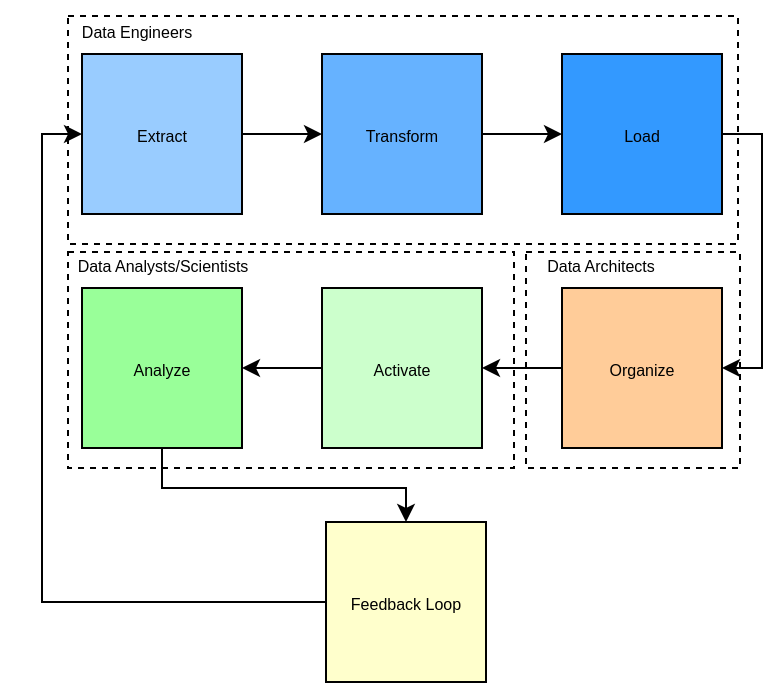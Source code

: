 <mxfile version="24.8.4">
  <diagram name="Page-1" id="c85glCetXg5F16J9BWZi">
    <mxGraphModel grid="0" page="1" gridSize="10" guides="1" tooltips="1" connect="1" arrows="1" fold="1" pageScale="1" pageWidth="396" pageHeight="549" math="0" shadow="0">
      <root>
        <mxCell id="0" />
        <mxCell id="1" parent="0" />
        <mxCell id="YZZXuTp7i8qTPh9pi9-T-20" value="" style="rounded=0;whiteSpace=wrap;html=1;dashed=1;" vertex="1" parent="1">
          <mxGeometry x="260" y="174" width="107" height="108" as="geometry" />
        </mxCell>
        <mxCell id="YZZXuTp7i8qTPh9pi9-T-17" value="" style="rounded=0;whiteSpace=wrap;html=1;dashed=1;" vertex="1" parent="1">
          <mxGeometry x="31" y="174" width="223" height="108" as="geometry" />
        </mxCell>
        <mxCell id="YZZXuTp7i8qTPh9pi9-T-16" value="" style="rounded=0;whiteSpace=wrap;html=1;dashed=1;" vertex="1" parent="1">
          <mxGeometry x="31" y="56" width="335" height="114" as="geometry" />
        </mxCell>
        <mxCell id="YZZXuTp7i8qTPh9pi9-T-9" value="" style="edgeStyle=orthogonalEdgeStyle;rounded=0;orthogonalLoop=1;jettySize=auto;html=1;" edge="1" parent="1" source="YZZXuTp7i8qTPh9pi9-T-1" target="YZZXuTp7i8qTPh9pi9-T-2">
          <mxGeometry relative="1" as="geometry" />
        </mxCell>
        <mxCell id="YZZXuTp7i8qTPh9pi9-T-1" value="&lt;font style=&quot;font-size: 8px;&quot;&gt;Extract&lt;/font&gt;" style="whiteSpace=wrap;html=1;aspect=fixed;fillColor=#99CCFF;" vertex="1" parent="1">
          <mxGeometry x="38" y="75" width="80" height="80" as="geometry" />
        </mxCell>
        <mxCell id="YZZXuTp7i8qTPh9pi9-T-10" value="" style="edgeStyle=orthogonalEdgeStyle;rounded=0;orthogonalLoop=1;jettySize=auto;html=1;" edge="1" parent="1" source="YZZXuTp7i8qTPh9pi9-T-2" target="YZZXuTp7i8qTPh9pi9-T-3">
          <mxGeometry relative="1" as="geometry" />
        </mxCell>
        <mxCell id="YZZXuTp7i8qTPh9pi9-T-2" value="&lt;font style=&quot;font-size: 8px;&quot;&gt;Transform&lt;/font&gt;" style="whiteSpace=wrap;html=1;aspect=fixed;fillColor=#66B2FF;" vertex="1" parent="1">
          <mxGeometry x="158" y="75" width="80" height="80" as="geometry" />
        </mxCell>
        <mxCell id="YZZXuTp7i8qTPh9pi9-T-11" style="edgeStyle=orthogonalEdgeStyle;rounded=0;orthogonalLoop=1;jettySize=auto;html=1;exitX=1;exitY=0.5;exitDx=0;exitDy=0;entryX=1;entryY=0.5;entryDx=0;entryDy=0;" edge="1" parent="1" source="YZZXuTp7i8qTPh9pi9-T-3" target="YZZXuTp7i8qTPh9pi9-T-6">
          <mxGeometry relative="1" as="geometry" />
        </mxCell>
        <mxCell id="YZZXuTp7i8qTPh9pi9-T-3" value="&lt;font style=&quot;font-size: 8px;&quot;&gt;Load&lt;/font&gt;" style="whiteSpace=wrap;html=1;aspect=fixed;fillColor=#3399FF;" vertex="1" parent="1">
          <mxGeometry x="278" y="75" width="80" height="80" as="geometry" />
        </mxCell>
        <mxCell id="YZZXuTp7i8qTPh9pi9-T-14" style="edgeStyle=orthogonalEdgeStyle;rounded=0;orthogonalLoop=1;jettySize=auto;html=1;" edge="1" parent="1" source="YZZXuTp7i8qTPh9pi9-T-4" target="YZZXuTp7i8qTPh9pi9-T-7">
          <mxGeometry relative="1" as="geometry">
            <Array as="points">
              <mxPoint x="78" y="292" />
              <mxPoint x="200" y="292" />
            </Array>
          </mxGeometry>
        </mxCell>
        <mxCell id="YZZXuTp7i8qTPh9pi9-T-4" value="&lt;font style=&quot;font-size: 8px;&quot;&gt;Analyze&lt;/font&gt;" style="whiteSpace=wrap;html=1;aspect=fixed;fillColor=#99FF99;" vertex="1" parent="1">
          <mxGeometry x="38" y="192" width="80" height="80" as="geometry" />
        </mxCell>
        <mxCell id="YZZXuTp7i8qTPh9pi9-T-13" value="" style="edgeStyle=orthogonalEdgeStyle;rounded=0;orthogonalLoop=1;jettySize=auto;html=1;" edge="1" parent="1" source="YZZXuTp7i8qTPh9pi9-T-5" target="YZZXuTp7i8qTPh9pi9-T-4">
          <mxGeometry relative="1" as="geometry" />
        </mxCell>
        <mxCell id="YZZXuTp7i8qTPh9pi9-T-5" value="&lt;font style=&quot;font-size: 8px;&quot;&gt;Activate&lt;/font&gt;" style="whiteSpace=wrap;html=1;aspect=fixed;fillColor=#CCFFCC;" vertex="1" parent="1">
          <mxGeometry x="158" y="192" width="80" height="80" as="geometry" />
        </mxCell>
        <mxCell id="YZZXuTp7i8qTPh9pi9-T-12" value="" style="edgeStyle=orthogonalEdgeStyle;rounded=0;orthogonalLoop=1;jettySize=auto;html=1;" edge="1" parent="1" source="YZZXuTp7i8qTPh9pi9-T-6" target="YZZXuTp7i8qTPh9pi9-T-5">
          <mxGeometry relative="1" as="geometry" />
        </mxCell>
        <mxCell id="YZZXuTp7i8qTPh9pi9-T-6" value="&lt;font style=&quot;font-size: 8px;&quot;&gt;Organize&lt;/font&gt;" style="whiteSpace=wrap;html=1;aspect=fixed;fillColor=#FFCC99;" vertex="1" parent="1">
          <mxGeometry x="278" y="192" width="80" height="80" as="geometry" />
        </mxCell>
        <mxCell id="YZZXuTp7i8qTPh9pi9-T-8" style="edgeStyle=orthogonalEdgeStyle;rounded=0;orthogonalLoop=1;jettySize=auto;html=1;exitX=0;exitY=0.5;exitDx=0;exitDy=0;entryX=0;entryY=0.5;entryDx=0;entryDy=0;" edge="1" parent="1" source="YZZXuTp7i8qTPh9pi9-T-7" target="YZZXuTp7i8qTPh9pi9-T-1">
          <mxGeometry relative="1" as="geometry" />
        </mxCell>
        <mxCell id="YZZXuTp7i8qTPh9pi9-T-7" value="&lt;font style=&quot;font-size: 8px;&quot;&gt;Feedback Loop&lt;/font&gt;" style="whiteSpace=wrap;html=1;aspect=fixed;fillColor=#FFFFCC;" vertex="1" parent="1">
          <mxGeometry x="160" y="309" width="80" height="80" as="geometry" />
        </mxCell>
        <mxCell id="YZZXuTp7i8qTPh9pi9-T-18" value="&lt;font style=&quot;font-size: 8px;&quot;&gt;Data Engineers&lt;/font&gt;" style="text;html=1;align=center;verticalAlign=middle;whiteSpace=wrap;rounded=0;" vertex="1" parent="1">
          <mxGeometry x="-3" y="48" width="137" height="30" as="geometry" />
        </mxCell>
        <mxCell id="YZZXuTp7i8qTPh9pi9-T-19" value="&lt;span style=&quot;font-size: 8px;&quot;&gt;Data Analysts/Scientists&lt;/span&gt;" style="text;html=1;align=center;verticalAlign=middle;whiteSpace=wrap;rounded=0;" vertex="1" parent="1">
          <mxGeometry x="9.5" y="165" width="137" height="30" as="geometry" />
        </mxCell>
        <mxCell id="YZZXuTp7i8qTPh9pi9-T-21" value="&lt;span style=&quot;font-size: 8px;&quot;&gt;Data Architects&lt;/span&gt;" style="text;html=1;align=center;verticalAlign=middle;whiteSpace=wrap;rounded=0;" vertex="1" parent="1">
          <mxGeometry x="229" y="165" width="137" height="30" as="geometry" />
        </mxCell>
      </root>
    </mxGraphModel>
  </diagram>
</mxfile>
